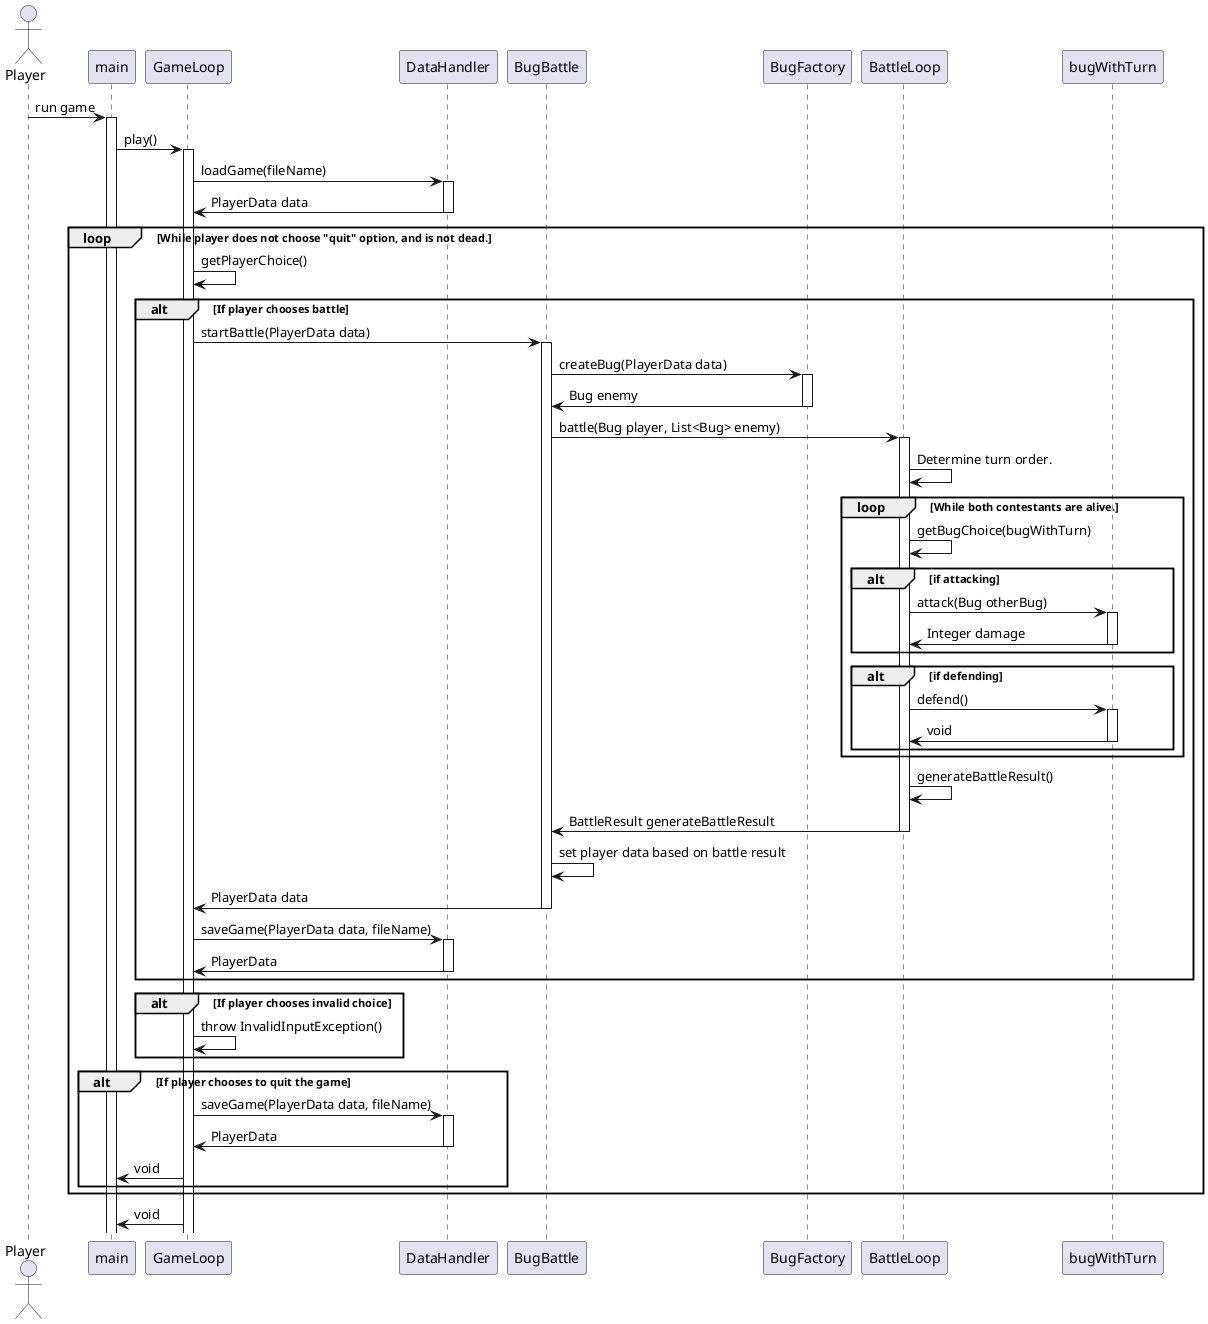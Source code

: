 

@startuml

actor Player as player
participant main as main
participant GameLoop as gameLoop
participant DataHandler as dh
participant BugBattle as bb
participant BugFactory as factory
participant BattleLoop as battleLoop
participant bugWithTurn as bugWithTurn

player -> main : run game
activate main

main -> gameLoop : play()
activate gameLoop

gameLoop -> dh : loadGame(fileName)
activate dh

dh -> gameLoop : PlayerData data
deactivate dh

loop While player does not choose "quit" option, and is not dead.

    gameLoop -> gameLoop : getPlayerChoice()

    alt If player chooses battle

        gameLoop -> bb : startBattle(PlayerData data)
        activate bb

        bb -> factory : createBug(PlayerData data)
        activate factory

        factory -> bb : Bug enemy
        deactivate factory

        bb -> battleLoop : battle(Bug player, List<Bug> enemy)
        activate battleLoop

        battleLoop -> battleLoop : Determine turn order.

        loop While both contestants are alive.
            battleLoop -> battleLoop : getBugChoice(bugWithTurn)


            alt if attacking
                battleLoop -> bugWithTurn : attack(Bug otherBug)
                activate bugWithTurn
                bugWithTurn -> battleLoop : Integer damage
                deactivate bugWithTurn
            end

            alt if defending
                battleLoop -> bugWithTurn : defend()
                activate bugWithTurn
                bugWithTurn -> battleLoop : void
                deactivate bugWithTurn
            end

        end turnLoop

    battleLoop -> battleLoop : generateBattleResult()

    battleLoop -> bb : BattleResult generateBattleResult
    deactivate battleLoop

    bb -> bb : set player data based on battle result
    bb -> gameLoop : PlayerData data
    deactivate bb

    gameLoop -> dh : saveGame(PlayerData data, fileName)
    activate dh

    dh -> gameLoop : PlayerData
    deactivate dh

    end battleAlt

    alt If player chooses invalid choice
        gameLoop -> gameLoop : throw InvalidInputException()
    end

    alt If player chooses to quit the game
        gameLoop -> dh : saveGame(PlayerData data, fileName)
        activate dh

        dh -> gameLoop : PlayerData
        deactivate dh

        gameLoop -> main : void
    end

end

gameLoop -> main : void

@enduml